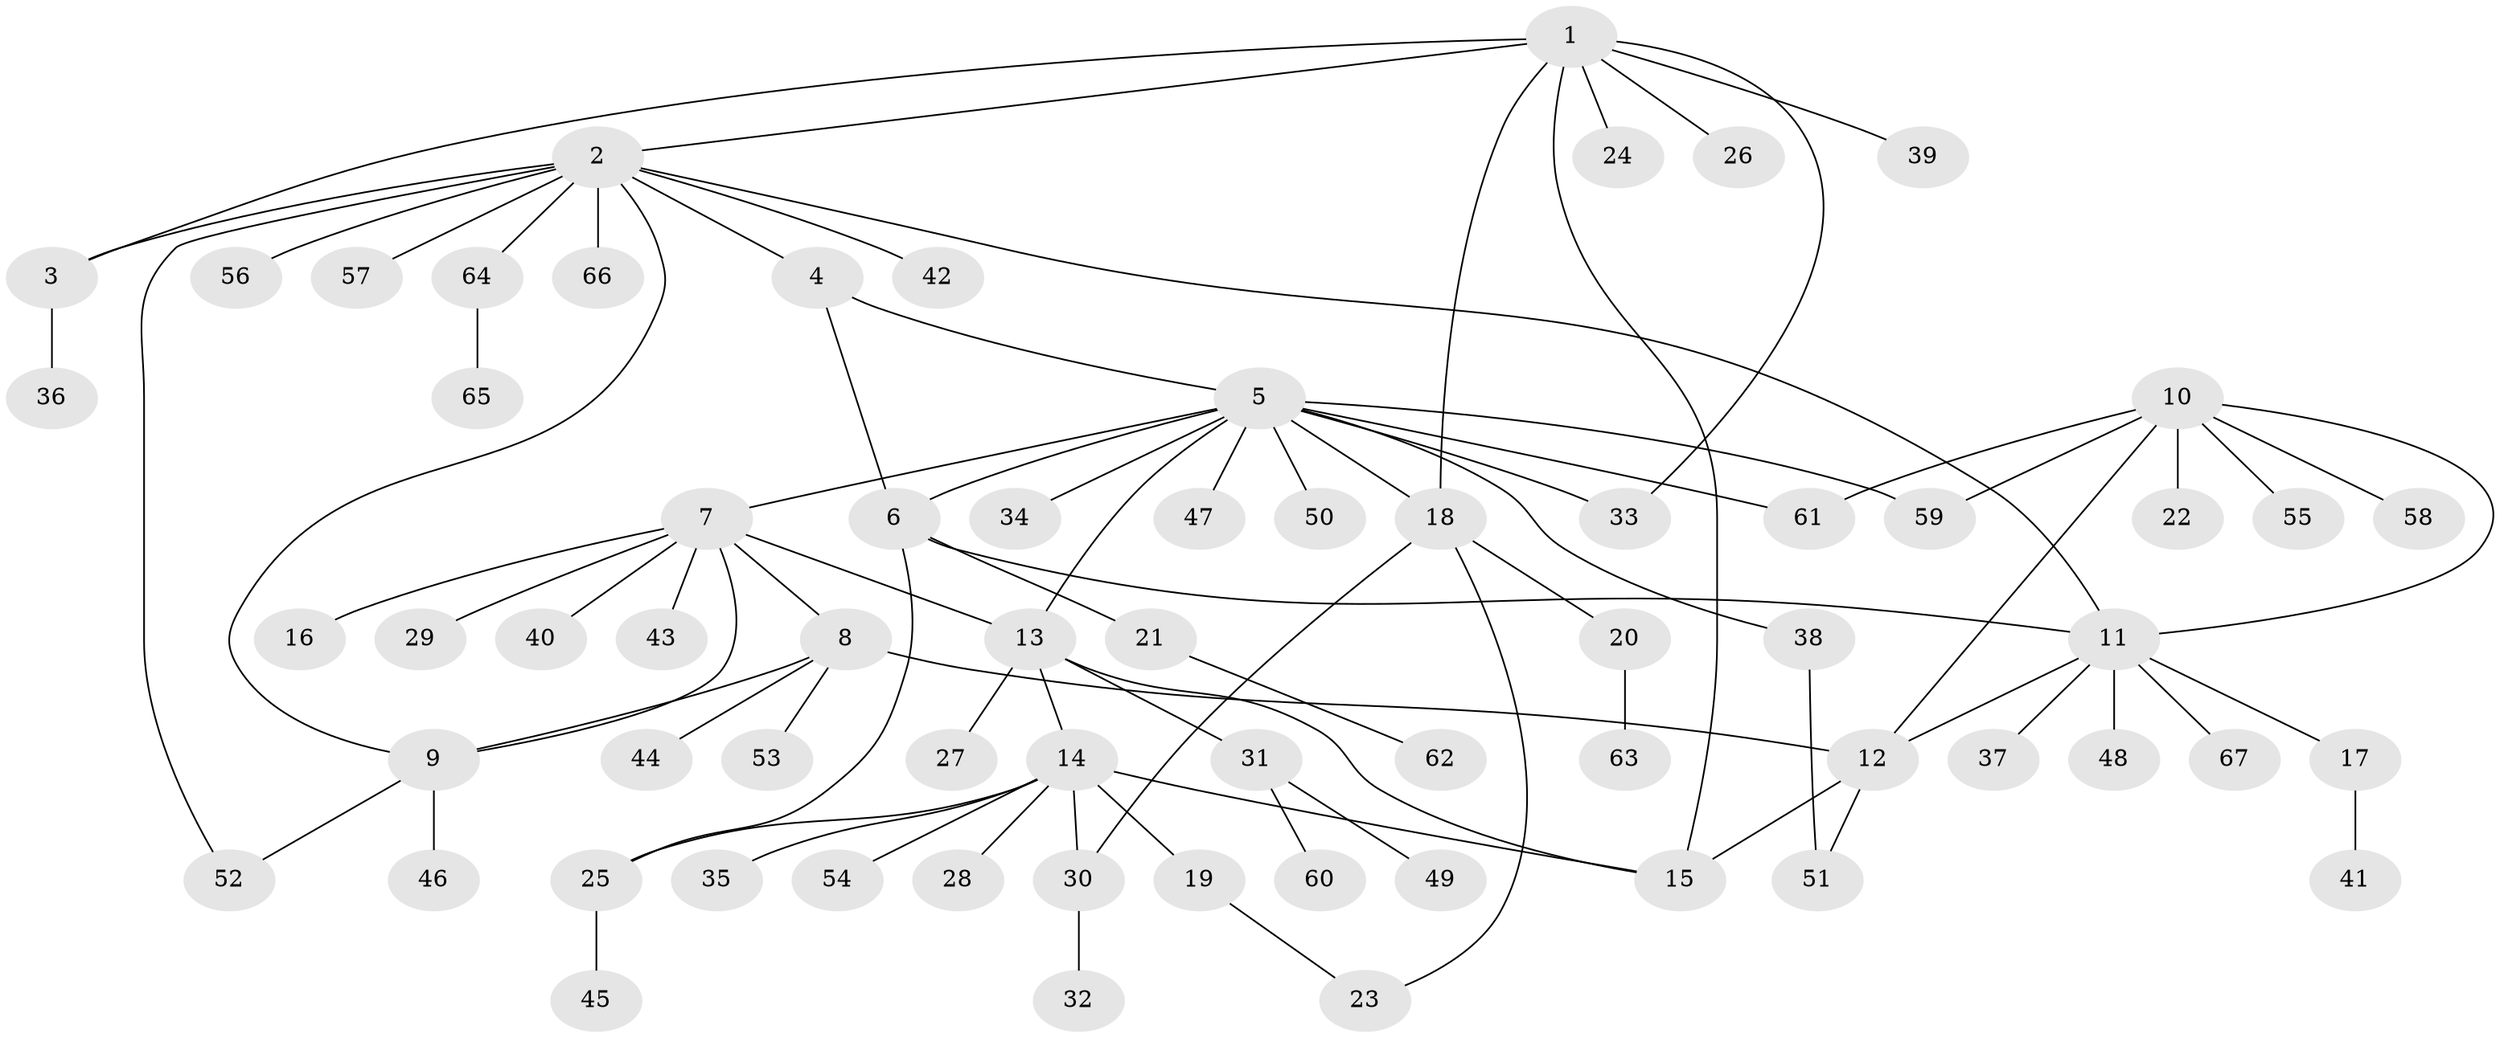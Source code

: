 // coarse degree distribution, {7: 0.04878048780487805, 10: 0.04878048780487805, 2: 0.17073170731707318, 3: 0.04878048780487805, 5: 0.12195121951219512, 4: 0.07317073170731707, 8: 0.024390243902439025, 1: 0.4634146341463415}
// Generated by graph-tools (version 1.1) at 2025/52/03/04/25 22:52:49]
// undirected, 67 vertices, 86 edges
graph export_dot {
  node [color=gray90,style=filled];
  1;
  2;
  3;
  4;
  5;
  6;
  7;
  8;
  9;
  10;
  11;
  12;
  13;
  14;
  15;
  16;
  17;
  18;
  19;
  20;
  21;
  22;
  23;
  24;
  25;
  26;
  27;
  28;
  29;
  30;
  31;
  32;
  33;
  34;
  35;
  36;
  37;
  38;
  39;
  40;
  41;
  42;
  43;
  44;
  45;
  46;
  47;
  48;
  49;
  50;
  51;
  52;
  53;
  54;
  55;
  56;
  57;
  58;
  59;
  60;
  61;
  62;
  63;
  64;
  65;
  66;
  67;
  1 -- 2;
  1 -- 3;
  1 -- 15;
  1 -- 18;
  1 -- 24;
  1 -- 26;
  1 -- 33;
  1 -- 39;
  2 -- 3;
  2 -- 4;
  2 -- 9;
  2 -- 11;
  2 -- 42;
  2 -- 52;
  2 -- 56;
  2 -- 57;
  2 -- 64;
  2 -- 66;
  3 -- 36;
  4 -- 5;
  4 -- 6;
  5 -- 6;
  5 -- 7;
  5 -- 13;
  5 -- 18;
  5 -- 33;
  5 -- 34;
  5 -- 38;
  5 -- 47;
  5 -- 50;
  5 -- 59;
  5 -- 61;
  6 -- 11;
  6 -- 21;
  6 -- 25;
  7 -- 8;
  7 -- 9;
  7 -- 13;
  7 -- 16;
  7 -- 29;
  7 -- 40;
  7 -- 43;
  8 -- 9;
  8 -- 12;
  8 -- 44;
  8 -- 53;
  9 -- 46;
  9 -- 52;
  10 -- 11;
  10 -- 12;
  10 -- 22;
  10 -- 55;
  10 -- 58;
  10 -- 59;
  10 -- 61;
  11 -- 12;
  11 -- 17;
  11 -- 37;
  11 -- 48;
  11 -- 67;
  12 -- 15;
  12 -- 51;
  13 -- 14;
  13 -- 15;
  13 -- 27;
  13 -- 31;
  14 -- 15;
  14 -- 19;
  14 -- 25;
  14 -- 28;
  14 -- 30;
  14 -- 35;
  14 -- 54;
  17 -- 41;
  18 -- 20;
  18 -- 23;
  18 -- 30;
  19 -- 23;
  20 -- 63;
  21 -- 62;
  25 -- 45;
  30 -- 32;
  31 -- 49;
  31 -- 60;
  38 -- 51;
  64 -- 65;
}
